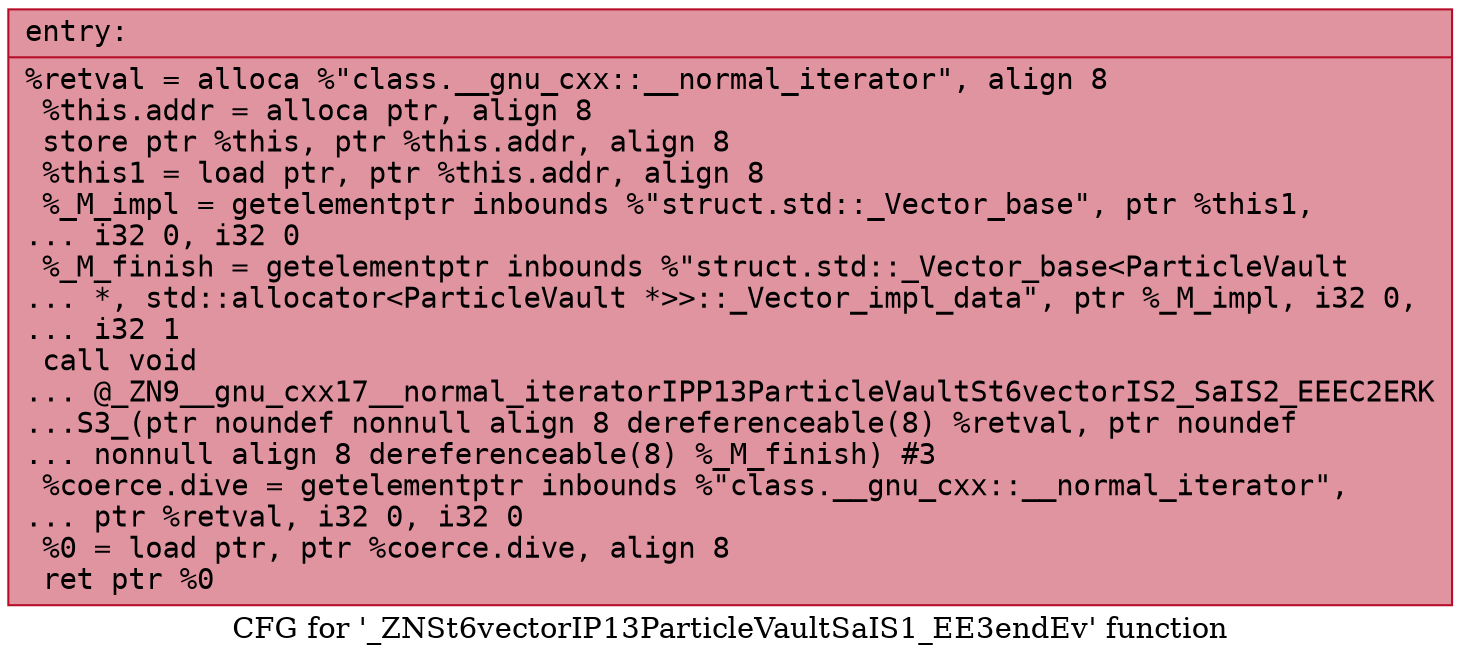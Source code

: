 digraph "CFG for '_ZNSt6vectorIP13ParticleVaultSaIS1_EE3endEv' function" {
	label="CFG for '_ZNSt6vectorIP13ParticleVaultSaIS1_EE3endEv' function";

	Node0x559071122c10 [shape=record,color="#b70d28ff", style=filled, fillcolor="#b70d2870" fontname="Courier",label="{entry:\l|  %retval = alloca %\"class.__gnu_cxx::__normal_iterator\", align 8\l  %this.addr = alloca ptr, align 8\l  store ptr %this, ptr %this.addr, align 8\l  %this1 = load ptr, ptr %this.addr, align 8\l  %_M_impl = getelementptr inbounds %\"struct.std::_Vector_base\", ptr %this1,\l... i32 0, i32 0\l  %_M_finish = getelementptr inbounds %\"struct.std::_Vector_base\<ParticleVault\l... *, std::allocator\<ParticleVault *\>\>::_Vector_impl_data\", ptr %_M_impl, i32 0,\l... i32 1\l  call void\l... @_ZN9__gnu_cxx17__normal_iteratorIPP13ParticleVaultSt6vectorIS2_SaIS2_EEEC2ERK\l...S3_(ptr noundef nonnull align 8 dereferenceable(8) %retval, ptr noundef\l... nonnull align 8 dereferenceable(8) %_M_finish) #3\l  %coerce.dive = getelementptr inbounds %\"class.__gnu_cxx::__normal_iterator\",\l... ptr %retval, i32 0, i32 0\l  %0 = load ptr, ptr %coerce.dive, align 8\l  ret ptr %0\l}"];
}

